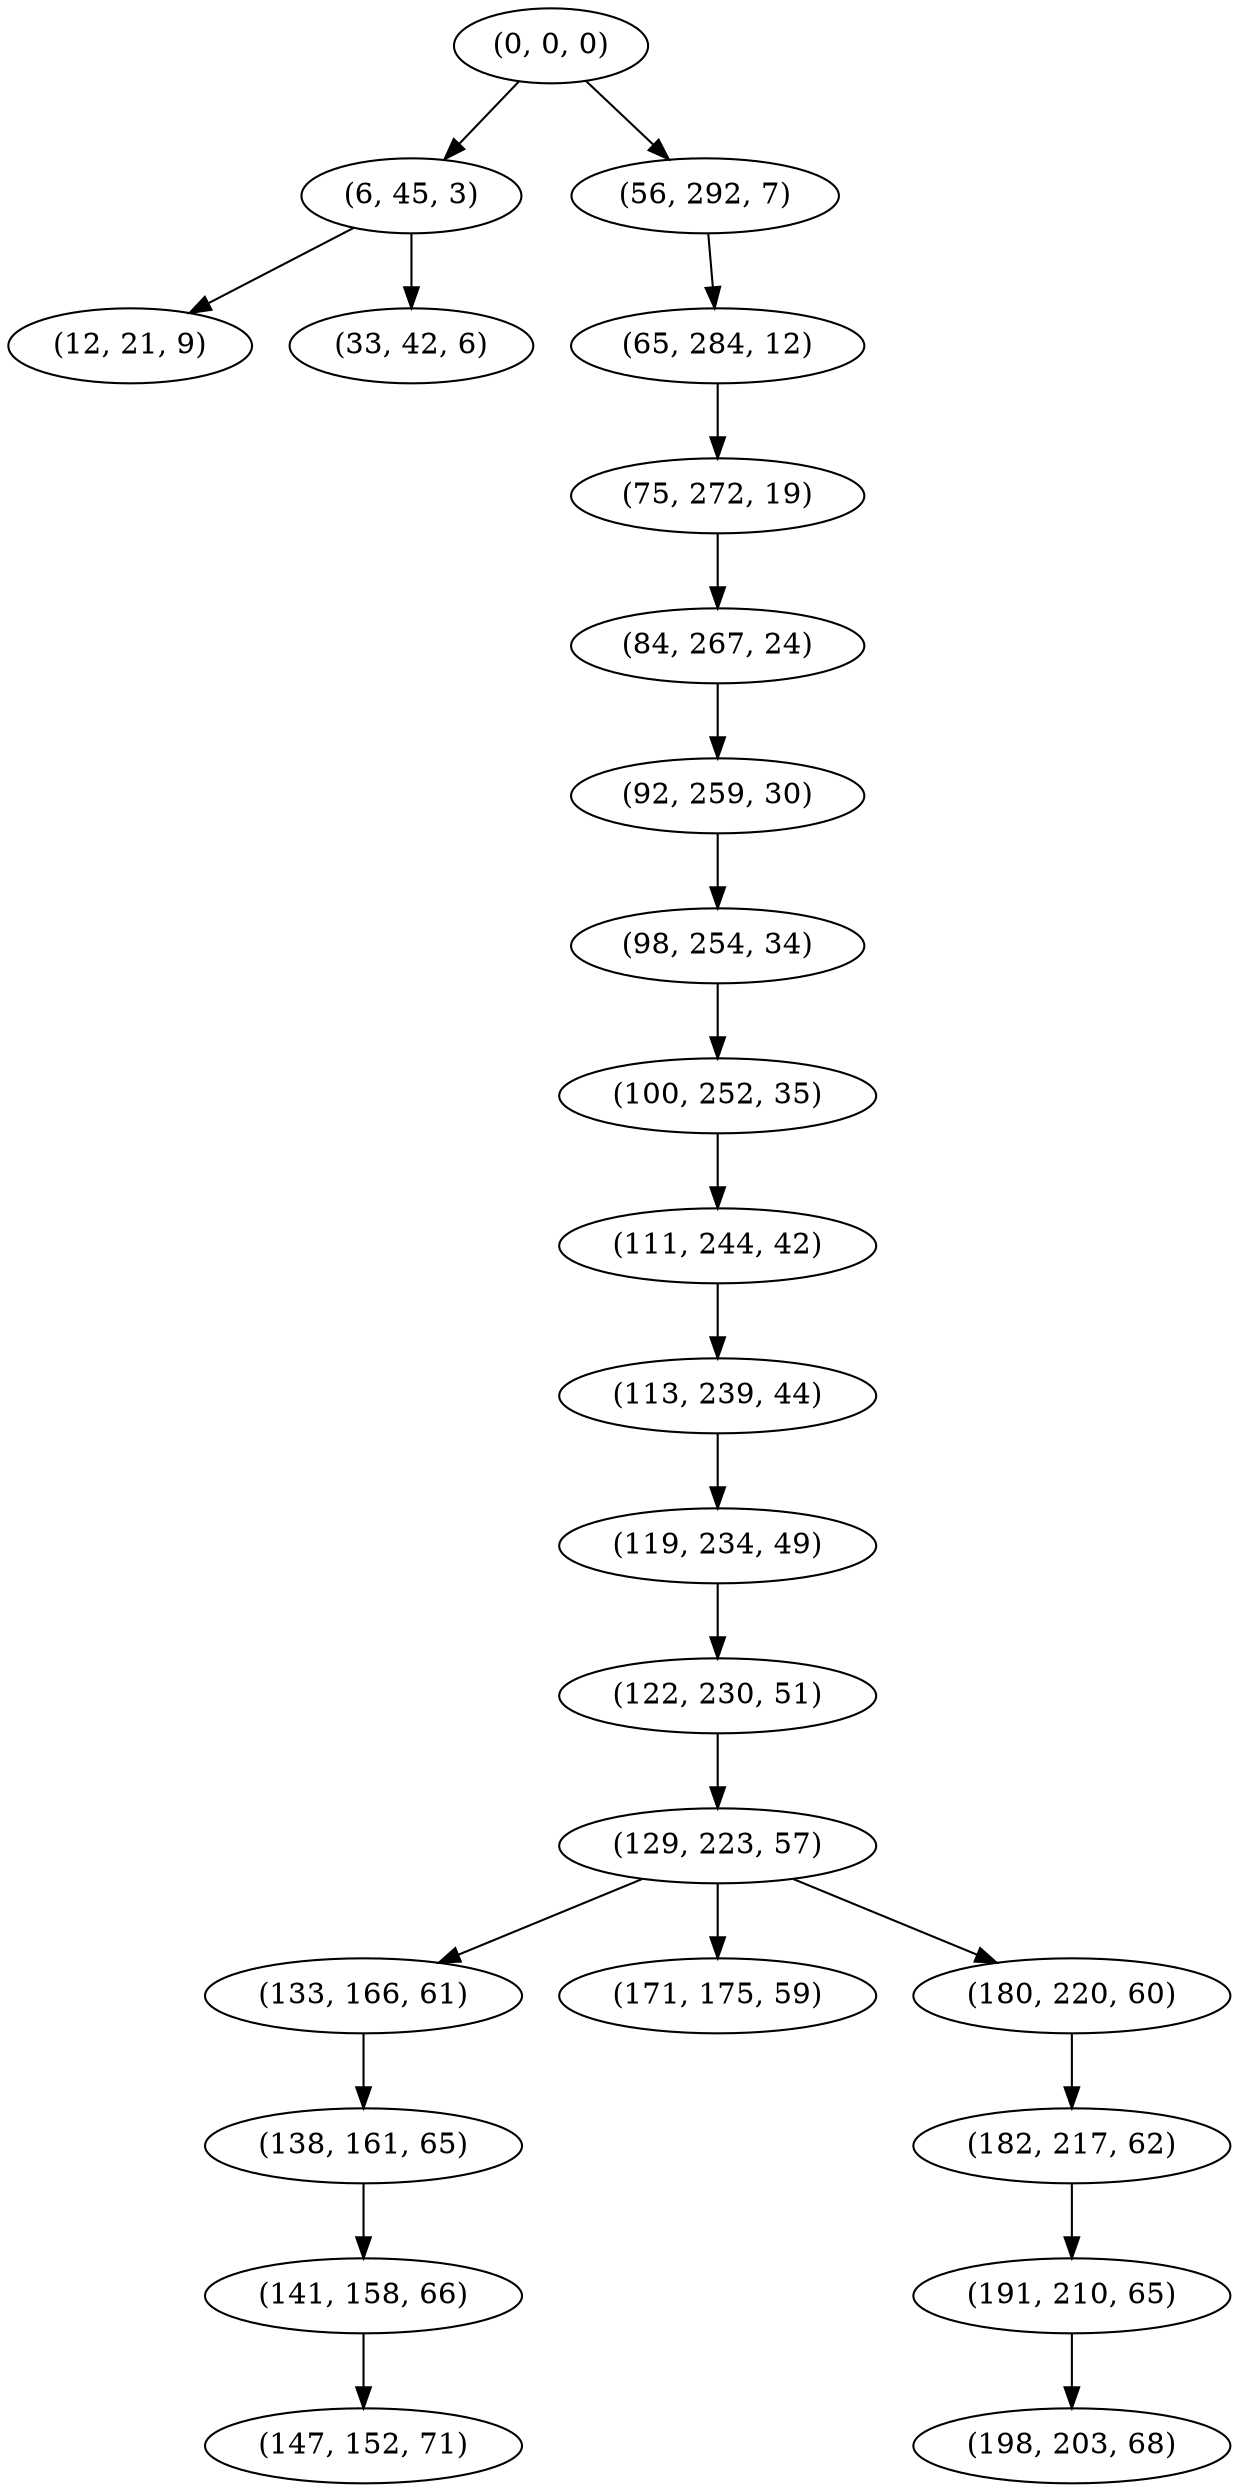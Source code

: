 digraph tree {
    "(0, 0, 0)";
    "(6, 45, 3)";
    "(12, 21, 9)";
    "(33, 42, 6)";
    "(56, 292, 7)";
    "(65, 284, 12)";
    "(75, 272, 19)";
    "(84, 267, 24)";
    "(92, 259, 30)";
    "(98, 254, 34)";
    "(100, 252, 35)";
    "(111, 244, 42)";
    "(113, 239, 44)";
    "(119, 234, 49)";
    "(122, 230, 51)";
    "(129, 223, 57)";
    "(133, 166, 61)";
    "(138, 161, 65)";
    "(141, 158, 66)";
    "(147, 152, 71)";
    "(171, 175, 59)";
    "(180, 220, 60)";
    "(182, 217, 62)";
    "(191, 210, 65)";
    "(198, 203, 68)";
    "(0, 0, 0)" -> "(6, 45, 3)";
    "(0, 0, 0)" -> "(56, 292, 7)";
    "(6, 45, 3)" -> "(12, 21, 9)";
    "(6, 45, 3)" -> "(33, 42, 6)";
    "(56, 292, 7)" -> "(65, 284, 12)";
    "(65, 284, 12)" -> "(75, 272, 19)";
    "(75, 272, 19)" -> "(84, 267, 24)";
    "(84, 267, 24)" -> "(92, 259, 30)";
    "(92, 259, 30)" -> "(98, 254, 34)";
    "(98, 254, 34)" -> "(100, 252, 35)";
    "(100, 252, 35)" -> "(111, 244, 42)";
    "(111, 244, 42)" -> "(113, 239, 44)";
    "(113, 239, 44)" -> "(119, 234, 49)";
    "(119, 234, 49)" -> "(122, 230, 51)";
    "(122, 230, 51)" -> "(129, 223, 57)";
    "(129, 223, 57)" -> "(133, 166, 61)";
    "(129, 223, 57)" -> "(171, 175, 59)";
    "(129, 223, 57)" -> "(180, 220, 60)";
    "(133, 166, 61)" -> "(138, 161, 65)";
    "(138, 161, 65)" -> "(141, 158, 66)";
    "(141, 158, 66)" -> "(147, 152, 71)";
    "(180, 220, 60)" -> "(182, 217, 62)";
    "(182, 217, 62)" -> "(191, 210, 65)";
    "(191, 210, 65)" -> "(198, 203, 68)";
}
